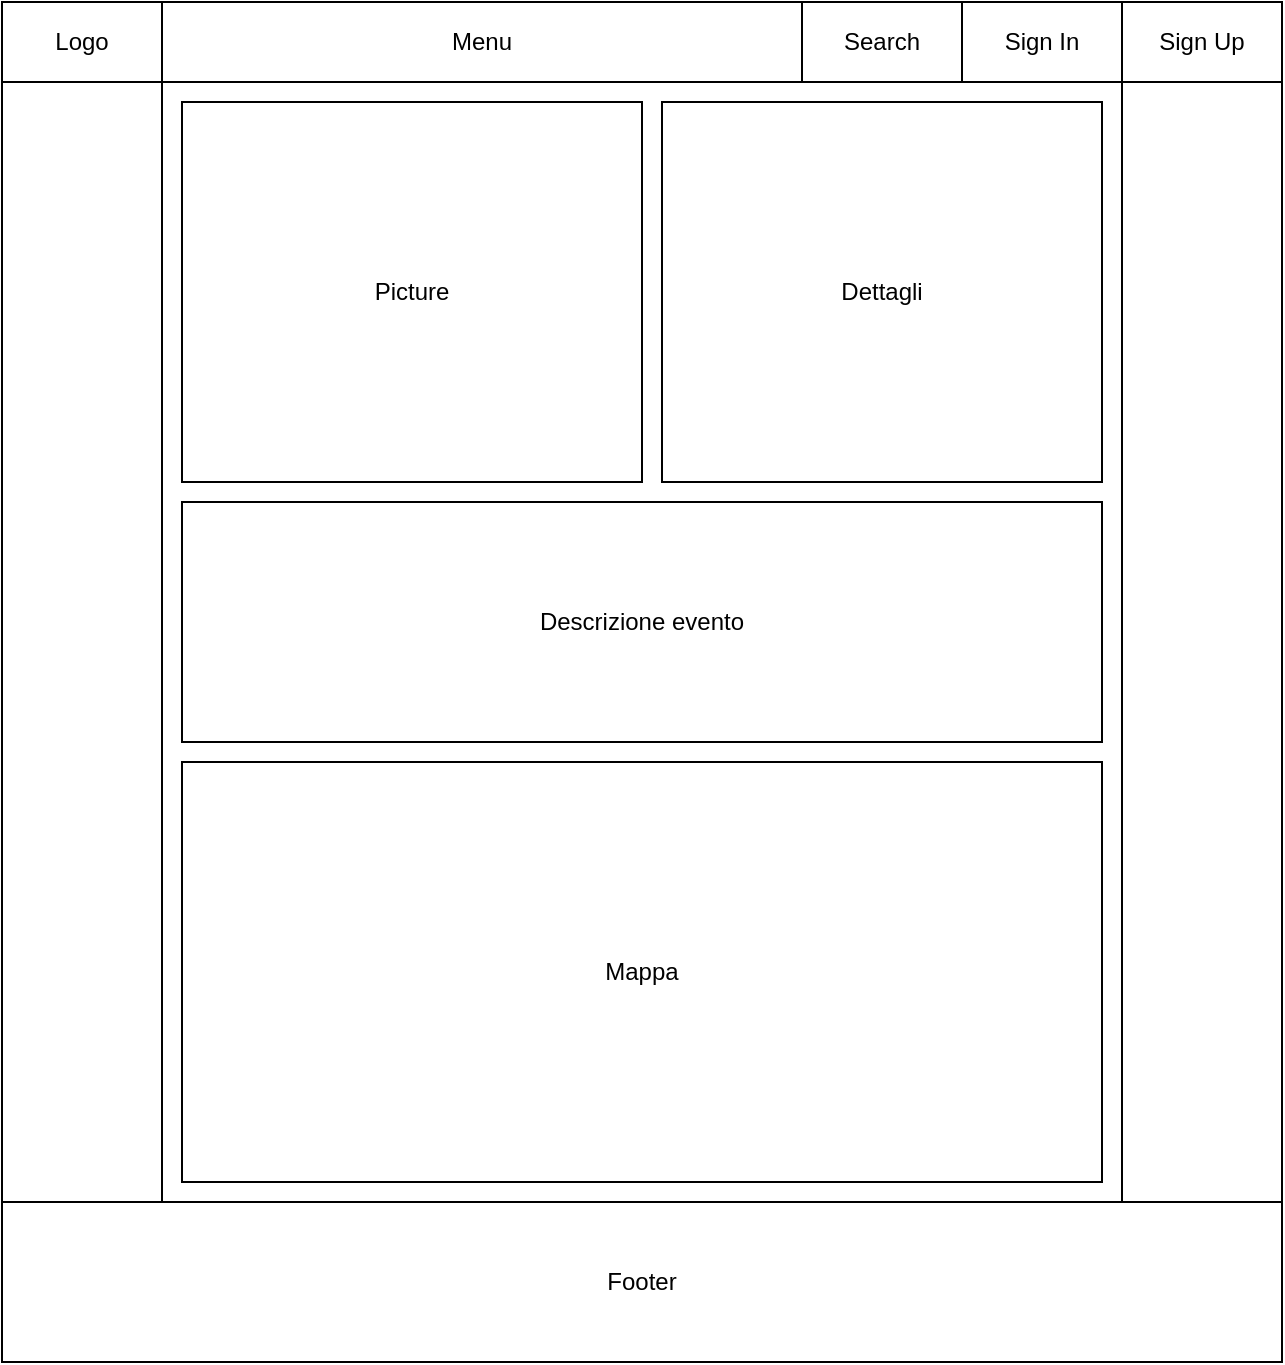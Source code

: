 <mxfile version="10.6.2" type="device"><diagram id="M87fMYYanFRHxAk16sxB" name="Page-1"><mxGraphModel dx="1394" dy="846" grid="1" gridSize="10" guides="1" tooltips="1" connect="1" arrows="1" fold="1" page="1" pageScale="1" pageWidth="827" pageHeight="1169" math="0" shadow="0"><root><mxCell id="0"/><mxCell id="1" parent="0"/><mxCell id="dBtcvZTlpM4b5QdfqvfM-1" value="" style="rounded=0;whiteSpace=wrap;html=1;" vertex="1" parent="1"><mxGeometry x="80" y="160" width="640" height="680" as="geometry"/></mxCell><mxCell id="dBtcvZTlpM4b5QdfqvfM-2" value="Menu" style="rounded=0;whiteSpace=wrap;html=1;" vertex="1" parent="1"><mxGeometry x="160" y="160" width="320" height="40" as="geometry"/></mxCell><mxCell id="dBtcvZTlpM4b5QdfqvfM-3" value="Logo" style="rounded=0;whiteSpace=wrap;html=1;" vertex="1" parent="1"><mxGeometry x="80" y="160" width="80" height="40" as="geometry"/></mxCell><mxCell id="dBtcvZTlpM4b5QdfqvfM-4" value="Sign In" style="rounded=0;whiteSpace=wrap;html=1;" vertex="1" parent="1"><mxGeometry x="560" y="160" width="80" height="40" as="geometry"/></mxCell><mxCell id="dBtcvZTlpM4b5QdfqvfM-5" value="Sign Up&lt;br&gt;" style="rounded=0;whiteSpace=wrap;html=1;" vertex="1" parent="1"><mxGeometry x="640" y="160" width="80" height="40" as="geometry"/></mxCell><mxCell id="dBtcvZTlpM4b5QdfqvfM-8" value="Search" style="rounded=0;whiteSpace=wrap;html=1;" vertex="1" parent="1"><mxGeometry x="480" y="160" width="80" height="40" as="geometry"/></mxCell><mxCell id="dBtcvZTlpM4b5QdfqvfM-13" value="Footer" style="rounded=0;whiteSpace=wrap;html=1;" vertex="1" parent="1"><mxGeometry x="80" y="760" width="640" height="80" as="geometry"/></mxCell><mxCell id="dBtcvZTlpM4b5QdfqvfM-35" value="" style="rounded=0;whiteSpace=wrap;html=1;" vertex="1" parent="1"><mxGeometry x="160" y="200" width="480" height="560" as="geometry"/></mxCell><mxCell id="dBtcvZTlpM4b5QdfqvfM-36" value="Picture" style="rounded=0;whiteSpace=wrap;html=1;" vertex="1" parent="1"><mxGeometry x="170" y="210" width="230" height="190" as="geometry"/></mxCell><mxCell id="dBtcvZTlpM4b5QdfqvfM-37" value="Dettagli" style="rounded=0;whiteSpace=wrap;html=1;" vertex="1" parent="1"><mxGeometry x="410" y="210" width="220" height="190" as="geometry"/></mxCell><mxCell id="dBtcvZTlpM4b5QdfqvfM-38" value="Mappa" style="rounded=0;whiteSpace=wrap;html=1;" vertex="1" parent="1"><mxGeometry x="170" y="540" width="460" height="210" as="geometry"/></mxCell><mxCell id="dBtcvZTlpM4b5QdfqvfM-39" value="Descrizione evento" style="rounded=0;whiteSpace=wrap;html=1;" vertex="1" parent="1"><mxGeometry x="170" y="410" width="460" height="120" as="geometry"/></mxCell></root></mxGraphModel></diagram></mxfile>